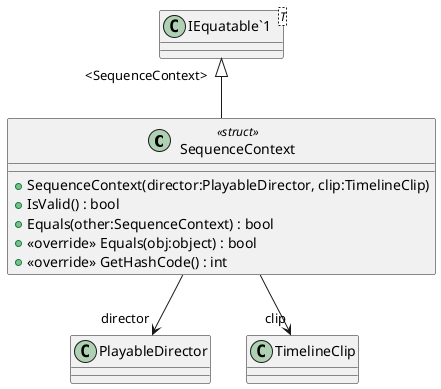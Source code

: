 @startuml
class SequenceContext <<struct>> {
    + SequenceContext(director:PlayableDirector, clip:TimelineClip)
    + IsValid() : bool
    + Equals(other:SequenceContext) : bool
    + <<override>> Equals(obj:object) : bool
    + <<override>> GetHashCode() : int
}
class "IEquatable`1"<T> {
}
"IEquatable`1" "<SequenceContext>" <|-- SequenceContext
SequenceContext --> "director" PlayableDirector
SequenceContext --> "clip" TimelineClip
@enduml
